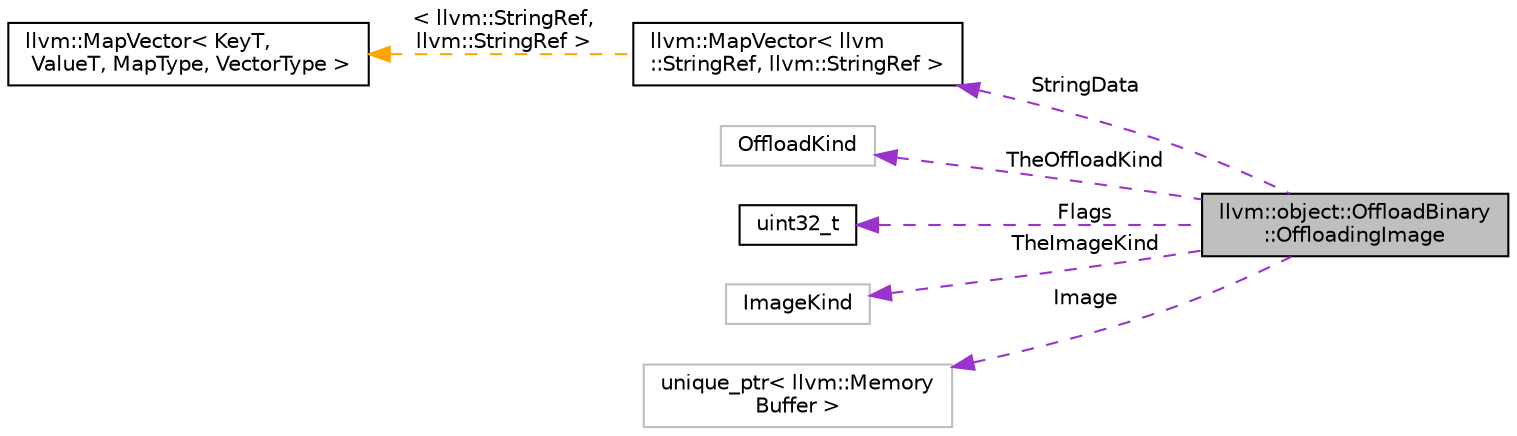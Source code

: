 digraph "llvm::object::OffloadBinary::OffloadingImage"
{
 // LATEX_PDF_SIZE
  bgcolor="transparent";
  edge [fontname="Helvetica",fontsize="10",labelfontname="Helvetica",labelfontsize="10"];
  node [fontname="Helvetica",fontsize="10",shape=record];
  rankdir="LR";
  Node1 [label="llvm::object::OffloadBinary\l::OffloadingImage",height=0.2,width=0.4,color="black", fillcolor="grey75", style="filled", fontcolor="black",tooltip="The offloading metadata that will be serialized to a memory buffer."];
  Node2 -> Node1 [dir="back",color="darkorchid3",fontsize="10",style="dashed",label=" StringData" ,fontname="Helvetica"];
  Node2 [label="llvm::MapVector\< llvm\l::StringRef, llvm::StringRef \>",height=0.2,width=0.4,color="black",URL="$classllvm_1_1MapVector.html",tooltip=" "];
  Node3 -> Node2 [dir="back",color="orange",fontsize="10",style="dashed",label=" \< llvm::StringRef,\l llvm::StringRef \>" ,fontname="Helvetica"];
  Node3 [label="llvm::MapVector\< KeyT,\l ValueT, MapType, VectorType \>",height=0.2,width=0.4,color="black",URL="$classllvm_1_1MapVector.html",tooltip="This class implements a map that also provides access to all stored values in a deterministic order."];
  Node4 -> Node1 [dir="back",color="darkorchid3",fontsize="10",style="dashed",label=" TheOffloadKind" ,fontname="Helvetica"];
  Node4 [label="OffloadKind",height=0.2,width=0.4,color="grey75",tooltip=" "];
  Node5 -> Node1 [dir="back",color="darkorchid3",fontsize="10",style="dashed",label=" Flags" ,fontname="Helvetica"];
  Node5 [label="uint32_t",height=0.2,width=0.4,color="black",URL="$classuint32__t.html",tooltip=" "];
  Node6 -> Node1 [dir="back",color="darkorchid3",fontsize="10",style="dashed",label=" TheImageKind" ,fontname="Helvetica"];
  Node6 [label="ImageKind",height=0.2,width=0.4,color="grey75",tooltip=" "];
  Node7 -> Node1 [dir="back",color="darkorchid3",fontsize="10",style="dashed",label=" Image" ,fontname="Helvetica"];
  Node7 [label="unique_ptr\< llvm::Memory\lBuffer \>",height=0.2,width=0.4,color="grey75",tooltip=" "];
}
